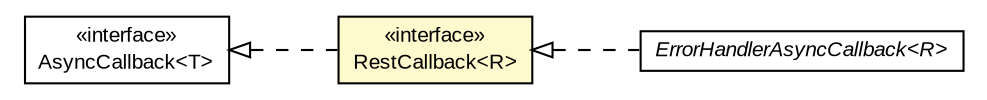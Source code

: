 #!/usr/local/bin/dot
#
# Class diagram 
# Generated by UMLGraph version R5_6-24-gf6e263 (http://www.umlgraph.org/)
#

digraph G {
	edge [fontname="arial",fontsize=10,labelfontname="arial",labelfontsize=10];
	node [fontname="arial",fontsize=10,shape=plaintext];
	nodesep=0.25;
	ranksep=0.5;
	rankdir=LR;
	// com.gwtplatform.dispatch.rest.shared.RestCallback<R>
	c451644 [label=<<table title="com.gwtplatform.dispatch.rest.shared.RestCallback" border="0" cellborder="1" cellspacing="0" cellpadding="2" port="p" bgcolor="lemonChiffon" href="./RestCallback.html">
		<tr><td><table border="0" cellspacing="0" cellpadding="1">
<tr><td align="center" balign="center"> &#171;interface&#187; </td></tr>
<tr><td align="center" balign="center"> RestCallback&lt;R&gt; </td></tr>
		</table></td></tr>
		</table>>, URL="./RestCallback.html", fontname="arial", fontcolor="black", fontsize=10.0];
	// com.gwtplatform.carstore.client.util.ErrorHandlerAsyncCallback<R>
	c451936 [label=<<table title="com.gwtplatform.carstore.client.util.ErrorHandlerAsyncCallback" border="0" cellborder="1" cellspacing="0" cellpadding="2" port="p" href="../../../carstore/client/util/ErrorHandlerAsyncCallback.html">
		<tr><td><table border="0" cellspacing="0" cellpadding="1">
<tr><td align="center" balign="center"><font face="arial italic"> ErrorHandlerAsyncCallback&lt;R&gt; </font></td></tr>
		</table></td></tr>
		</table>>, URL="../../../carstore/client/util/ErrorHandlerAsyncCallback.html", fontname="arial", fontcolor="black", fontsize=10.0];
	//com.gwtplatform.dispatch.rest.shared.RestCallback<R> implements com.google.gwt.user.client.rpc.AsyncCallback<T>
	c452000:p -> c451644:p [dir=back,arrowtail=empty,style=dashed];
	//com.gwtplatform.carstore.client.util.ErrorHandlerAsyncCallback<R> implements com.gwtplatform.dispatch.rest.shared.RestCallback<R>
	c451644:p -> c451936:p [dir=back,arrowtail=empty,style=dashed];
	// com.google.gwt.user.client.rpc.AsyncCallback<T>
	c452000 [label=<<table title="com.google.gwt.user.client.rpc.AsyncCallback" border="0" cellborder="1" cellspacing="0" cellpadding="2" port="p" href="http://google-web-toolkit.googlecode.com/svn/javadoc/latest/com/google/gwt/user/client/rpc/AsyncCallback.html">
		<tr><td><table border="0" cellspacing="0" cellpadding="1">
<tr><td align="center" balign="center"> &#171;interface&#187; </td></tr>
<tr><td align="center" balign="center"> AsyncCallback&lt;T&gt; </td></tr>
		</table></td></tr>
		</table>>, URL="http://google-web-toolkit.googlecode.com/svn/javadoc/latest/com/google/gwt/user/client/rpc/AsyncCallback.html", fontname="arial", fontcolor="black", fontsize=10.0];
}

